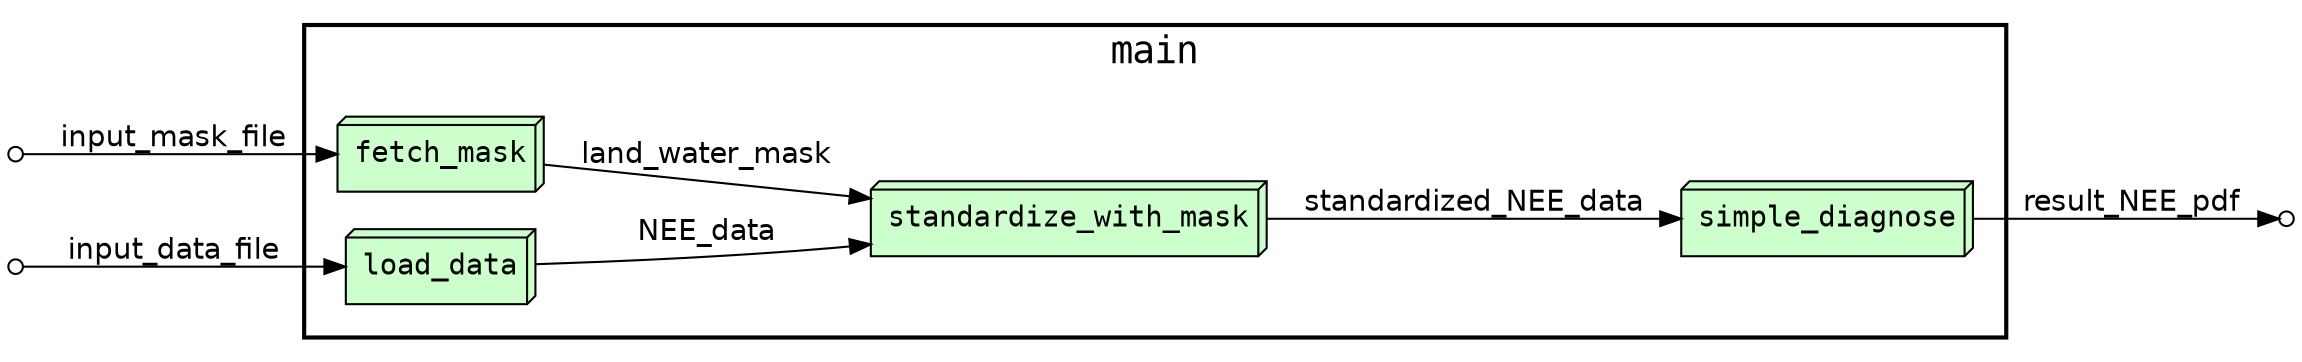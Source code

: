 digraph Workflow {
rankdir=LR

/* Use serif font for process labels and sans serif font for data labels */
graph[fontname=Courier]
edge[fontname=Helvetica]
node[fontname=Courier]

/* Set node style for input and output ports */
node[shape=circle style="filled" fillcolor="#FFFFFF" peripheries=1 label="" width=0.1]

/* Nodes representing workflow input ports */
node1
node2

/* Nodes representing workflow output ports */
node3

/* Start of cluster for drawing box around programs in workflow */
subgraph cluster0 {
label="main"
penwidth=2
fontsize=18
subgraph cluster1 {
label=""
color="white"

/* Set node style for programs in workflow */
node[shape=box3d style="filled" fillcolor="#CCFFCC" peripheries=1 label="" width=0.1]

/* Nodes representing programs in workflow */
node4 [label="fetch_mask"]
node5 [label="load_data"]
node6 [label="standardize_with_mask"]
node7 [label="simple_diagnose"]

/* Set node style for subworkflows in workflow */
node[shape=box style="filled" fillcolor="#CCFFCC" peripheries=2 label="" width=0.1]

/* Nodes representing subworkflows in workflow */

/* End of cluster for drawing box around programs in workflow */
}}

/* Directed edges for each channel in workflow */
node7 -> node3 [label="result_NEE_pdf"]
node1 -> node4 [label="input_mask_file"]
node2 -> node5 [label="input_data_file"]
node5 -> node6 [label="NEE_data"]
node4 -> node6 [label="land_water_mask"]
node6 -> node7 [label="standardized_NEE_data"]
}
